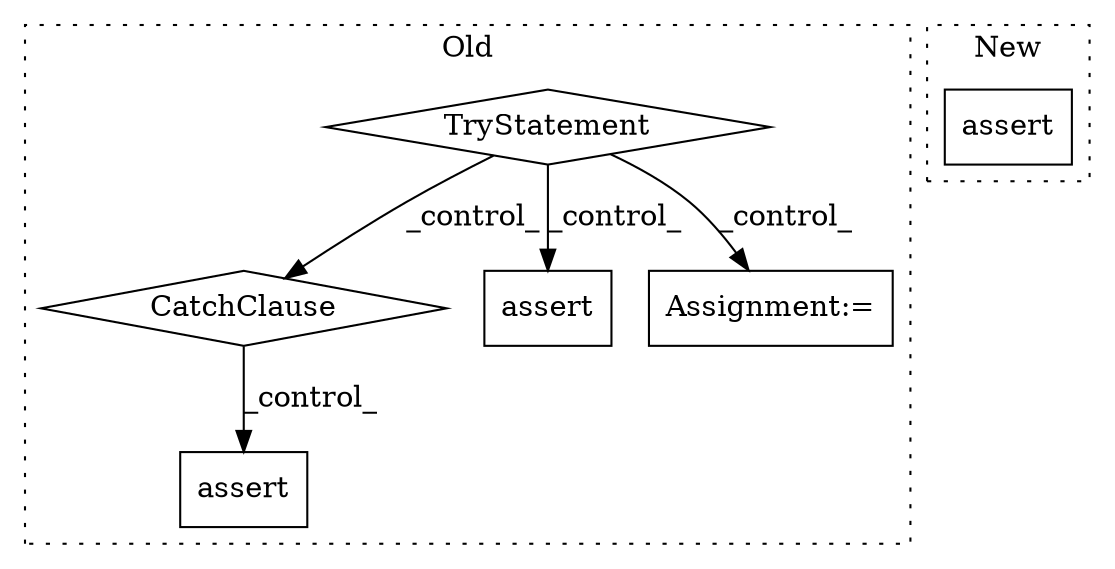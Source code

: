 digraph G {
subgraph cluster0 {
1 [label="CatchClause" a="12" s="6049,6081" l="11,2" shape="diamond"];
3 [label="TryStatement" a="54" s="5974" l="4" shape="diamond"];
4 [label="assert" a="6" s="6028" l="7" shape="box"];
5 [label="Assignment:=" a="7" s="5994" l="1" shape="box"];
6 [label="assert" a="6" s="6091" l="7" shape="box"];
label = "Old";
style="dotted";
}
subgraph cluster1 {
2 [label="assert" a="32" s="5777,5825" l="14,1" shape="box"];
label = "New";
style="dotted";
}
1 -> 6 [label="_control_"];
3 -> 1 [label="_control_"];
3 -> 4 [label="_control_"];
3 -> 5 [label="_control_"];
}